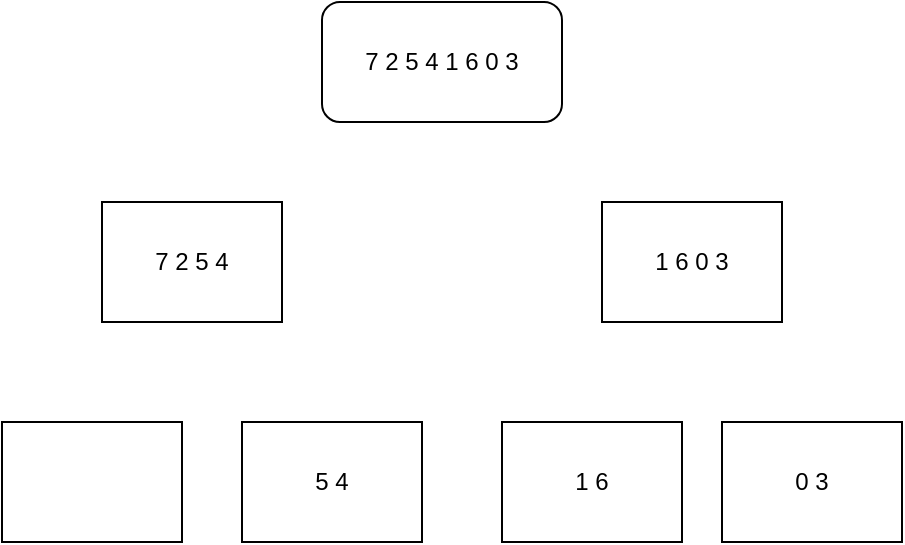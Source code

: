<mxfile>
    <diagram id="P8f-gx_tKOFk7PmAgaBC" name="Page-1">
        <mxGraphModel dx="1367" dy="515" grid="1" gridSize="10" guides="1" tooltips="1" connect="1" arrows="1" fold="1" page="1" pageScale="1" pageWidth="850" pageHeight="1100" math="0" shadow="0">
            <root>
                <mxCell id="0"/>
                <mxCell id="1" parent="0"/>
                <mxCell id="2" value="7 2 5 4 1 6 0 3" style="rounded=1;whiteSpace=wrap;html=1;" vertex="1" parent="1">
                    <mxGeometry x="90" y="80" width="120" height="60" as="geometry"/>
                </mxCell>
                <mxCell id="6" value="7 2 5 4" style="rounded=0;whiteSpace=wrap;html=1;" vertex="1" parent="1">
                    <mxGeometry x="-20" y="180" width="90" height="60" as="geometry"/>
                </mxCell>
                <mxCell id="7" value="1 6 0 3" style="rounded=0;whiteSpace=wrap;html=1;" vertex="1" parent="1">
                    <mxGeometry x="230" y="180" width="90" height="60" as="geometry"/>
                </mxCell>
                <mxCell id="8" value="0 3" style="rounded=0;whiteSpace=wrap;html=1;" vertex="1" parent="1">
                    <mxGeometry x="290" y="290" width="90" height="60" as="geometry"/>
                </mxCell>
                <mxCell id="9" value="1 6" style="rounded=0;whiteSpace=wrap;html=1;" vertex="1" parent="1">
                    <mxGeometry x="180" y="290" width="90" height="60" as="geometry"/>
                </mxCell>
                <mxCell id="10" value="5 4" style="rounded=0;whiteSpace=wrap;html=1;" vertex="1" parent="1">
                    <mxGeometry x="50" y="290" width="90" height="60" as="geometry"/>
                </mxCell>
                <mxCell id="11" value="" style="rounded=0;whiteSpace=wrap;html=1;" vertex="1" parent="1">
                    <mxGeometry x="-70" y="290" width="90" height="60" as="geometry"/>
                </mxCell>
            </root>
        </mxGraphModel>
    </diagram>
</mxfile>